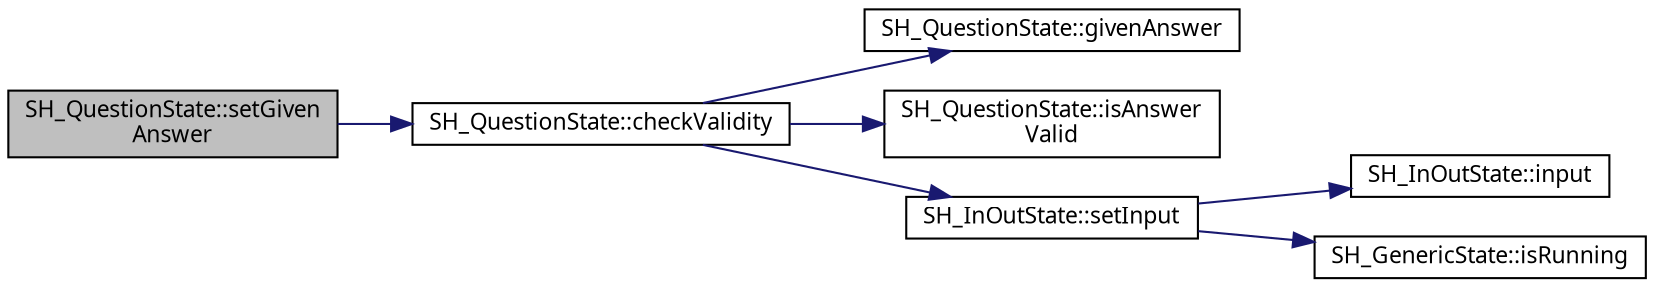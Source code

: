 digraph "SH_QuestionState::setGivenAnswer"
{
 // INTERACTIVE_SVG=YES
  bgcolor="transparent";
  edge [fontname="Verdana",fontsize="11",labelfontname="Verdana",labelfontsize="11"];
  node [fontname="Verdana",fontsize="11",shape=record];
  rankdir="LR";
  Node1 [label="SH_QuestionState::setGiven\lAnswer",height=0.2,width=0.4,color="black", fillcolor="grey75", style="filled" fontcolor="black"];
  Node1 -> Node2 [color="midnightblue",fontsize="11",style="solid",fontname="Verdana"];
  Node2 [label="SH_QuestionState::checkValidity",height=0.2,width=0.4,color="black",URL="$classSH__QuestionState.html#a902be003650c33d954d707b2d3ee0bb9"];
  Node2 -> Node3 [color="midnightblue",fontsize="11",style="solid",fontname="Verdana"];
  Node3 [label="SH_QuestionState::givenAnswer",height=0.2,width=0.4,color="black",URL="$classSH__QuestionState.html#a29cdea8bc55e39e3ed02d24743c30f8c"];
  Node2 -> Node4 [color="midnightblue",fontsize="11",style="solid",fontname="Verdana"];
  Node4 [label="SH_QuestionState::isAnswer\lValid",height=0.2,width=0.4,color="black",URL="$classSH__QuestionState.html#a8780740599e2e183560a670ff9874708"];
  Node2 -> Node5 [color="midnightblue",fontsize="11",style="solid",fontname="Verdana"];
  Node5 [label="SH_InOutState::setInput",height=0.2,width=0.4,color="black",URL="$classSH__InOutState.html#aaec9c2b5ef7c406bff7469461352d47c"];
  Node5 -> Node6 [color="midnightblue",fontsize="11",style="solid",fontname="Verdana"];
  Node6 [label="SH_InOutState::input",height=0.2,width=0.4,color="black",URL="$classSH__InOutState.html#a8e1b78069343122df7713624a1a5a100"];
  Node5 -> Node7 [color="midnightblue",fontsize="11",style="solid",fontname="Verdana"];
  Node7 [label="SH_GenericState::isRunning",height=0.2,width=0.4,color="black",URL="$classSH__GenericState.html#a5f731810dad0cacd28828ccbf1539e4e"];
}
